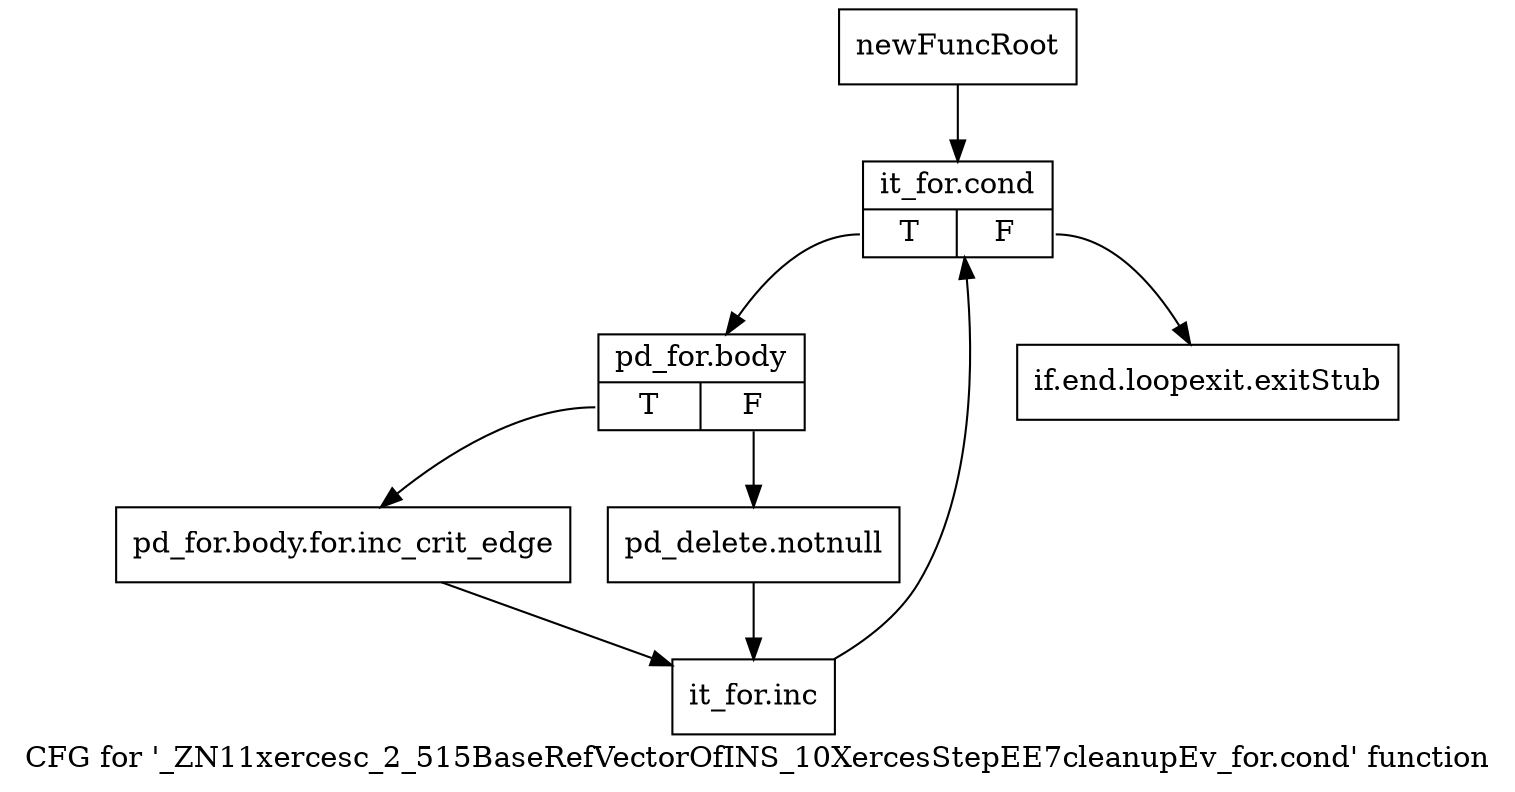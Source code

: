 digraph "CFG for '_ZN11xercesc_2_515BaseRefVectorOfINS_10XercesStepEE7cleanupEv_for.cond' function" {
	label="CFG for '_ZN11xercesc_2_515BaseRefVectorOfINS_10XercesStepEE7cleanupEv_for.cond' function";

	Node0x9cacff0 [shape=record,label="{newFuncRoot}"];
	Node0x9cacff0 -> Node0x9cad090;
	Node0x9cad040 [shape=record,label="{if.end.loopexit.exitStub}"];
	Node0x9cad090 [shape=record,label="{it_for.cond|{<s0>T|<s1>F}}"];
	Node0x9cad090:s0 -> Node0x9cad0e0;
	Node0x9cad090:s1 -> Node0x9cad040;
	Node0x9cad0e0 [shape=record,label="{pd_for.body|{<s0>T|<s1>F}}"];
	Node0x9cad0e0:s0 -> Node0x9cad180;
	Node0x9cad0e0:s1 -> Node0x9cad130;
	Node0x9cad130 [shape=record,label="{pd_delete.notnull}"];
	Node0x9cad130 -> Node0x9cad1d0;
	Node0x9cad180 [shape=record,label="{pd_for.body.for.inc_crit_edge}"];
	Node0x9cad180 -> Node0x9cad1d0;
	Node0x9cad1d0 [shape=record,label="{it_for.inc}"];
	Node0x9cad1d0 -> Node0x9cad090;
}
